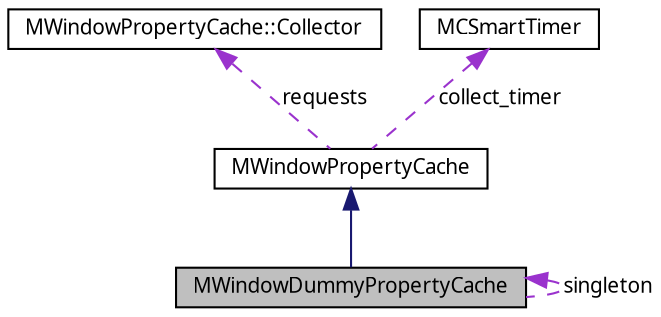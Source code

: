 digraph G
{
  edge [fontname="FreeSans.ttf",fontsize="10",labelfontname="FreeSans.ttf",labelfontsize="10"];
  node [fontname="FreeSans.ttf",fontsize="10",shape=record];
  Node1 [label="MWindowDummyPropertyCache",height=0.2,width=0.4,color="black", fillcolor="grey75", style="filled" fontcolor="black"];
  Node2 -> Node1 [dir=back,color="midnightblue",fontsize="10",style="solid",fontname="FreeSans.ttf"];
  Node2 [label="MWindowPropertyCache",height=0.2,width=0.4,color="black", fillcolor="white", style="filled",URL="$class_m_window_property_cache.html"];
  Node3 -> Node2 [dir=back,color="darkorchid3",fontsize="10",style="dashed",label="requests",fontname="FreeSans.ttf"];
  Node3 [label="MWindowPropertyCache::Collector",height=0.2,width=0.4,color="black", fillcolor="white", style="filled",URL="$class_m_window_property_cache_1_1_collector.html"];
  Node4 -> Node2 [dir=back,color="darkorchid3",fontsize="10",style="dashed",label="collect_timer",fontname="FreeSans.ttf"];
  Node4 [label="MCSmartTimer",height=0.2,width=0.4,color="black", fillcolor="white", style="filled",URL="$class_m_c_smart_timer.html"];
  Node1 -> Node1 [dir=back,color="darkorchid3",fontsize="10",style="dashed",label="singleton",fontname="FreeSans.ttf"];
}
